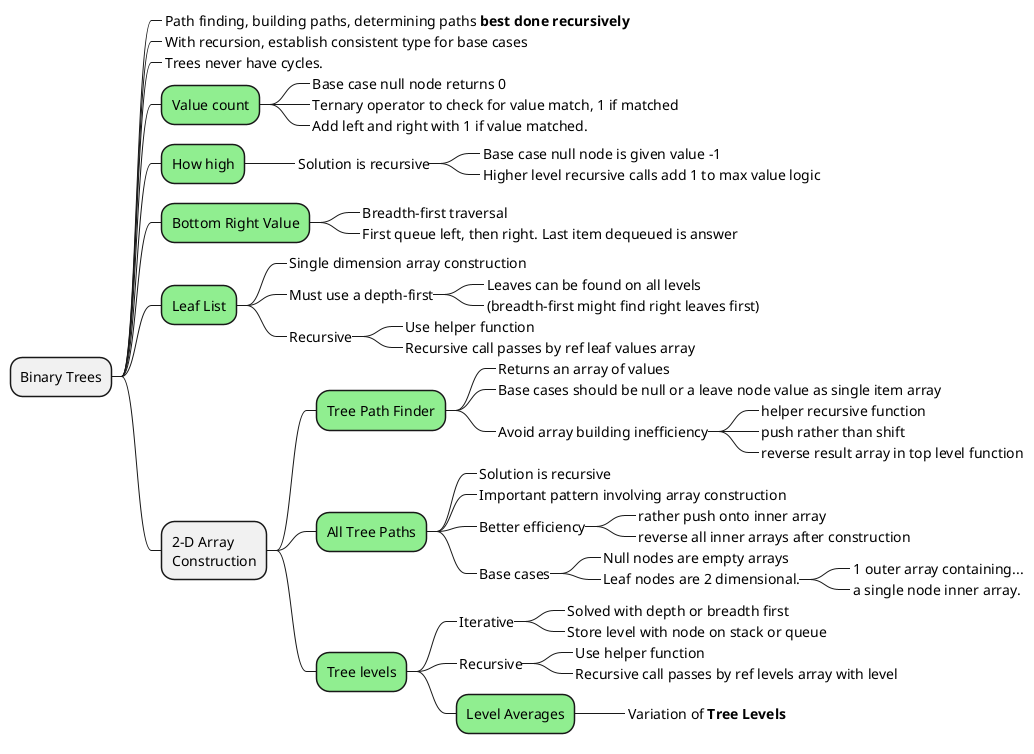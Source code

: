 @startmindmap

+ Binary Trees
++_ Path finding, building paths, determining paths **best done recursively**
++_ With recursion, establish consistent type for base cases
++_ Trees never have cycles.

++[#lightgreen] Value count
+++_ Base case null node returns 0
+++_ Ternary operator to check for value match, 1 if matched
+++_ Add left and right with 1 if value matched.

++[#lightgreen] How high
+++_ Solution is recursive
++++_ Base case null node is given value -1
++++_ Higher level recursive calls add 1 to max value logic

++[#lightgreen] Bottom Right Value
+++_ Breadth-first traversal
+++_ First queue left, then right. Last item dequeued is answer

++[#lightgreen] Leaf List
+++_ Single dimension array construction
+++_ Must use a depth-first
++++_ Leaves can be found on all levels
++++_ (breadth-first might find right leaves first)
+++_ Recursive
++++_ Use helper function
++++_ Recursive call passes by ref leaf values array

++ 2-D Array\nConstruction

+++[#lightgreen] Tree Path Finder
++++_ Returns an array of values
++++_ Base cases should be null or a leave node value as single item array
++++_ Avoid array building inefficiency
+++++_ helper recursive function
+++++_ push rather than shift
+++++_ reverse result array in top level function

+++[#lightgreen] All Tree Paths
++++_ Solution is recursive
++++_ Important pattern involving array construction
++++_ Better efficiency
+++++_ rather push onto inner array
+++++_ reverse all inner arrays after construction
++++_ Base cases
+++++_ Null nodes are empty arrays
+++++_ Leaf nodes are 2 dimensional.
++++++_ 1 outer array containing...
++++++_ a single node inner array.


+++[#lightgreen] Tree levels
++++_ Iterative
+++++_ Solved with depth or breadth first
+++++_ Store level with node on stack or queue
++++_ Recursive
+++++_ Use helper function
+++++_ Recursive call passes by ref levels array with level

++++[#lightgreen] Level Averages
+++++_ Variation of **Tree Levels**




' ++[#lightgreen] Problem
' +++_ desc
' +++_ des
' ++[#lightgreen] Problem
' +++_ desc
' +++_ des
' ++[#lightgreen] Problem
' +++_ desc
' +++_ des
' ++[#lightgreen] Problem
' +++_ desc
' +++_ des
' ++[#lightgreen] Problem
' +++_ desc
' +++_ des



@endmindmap

